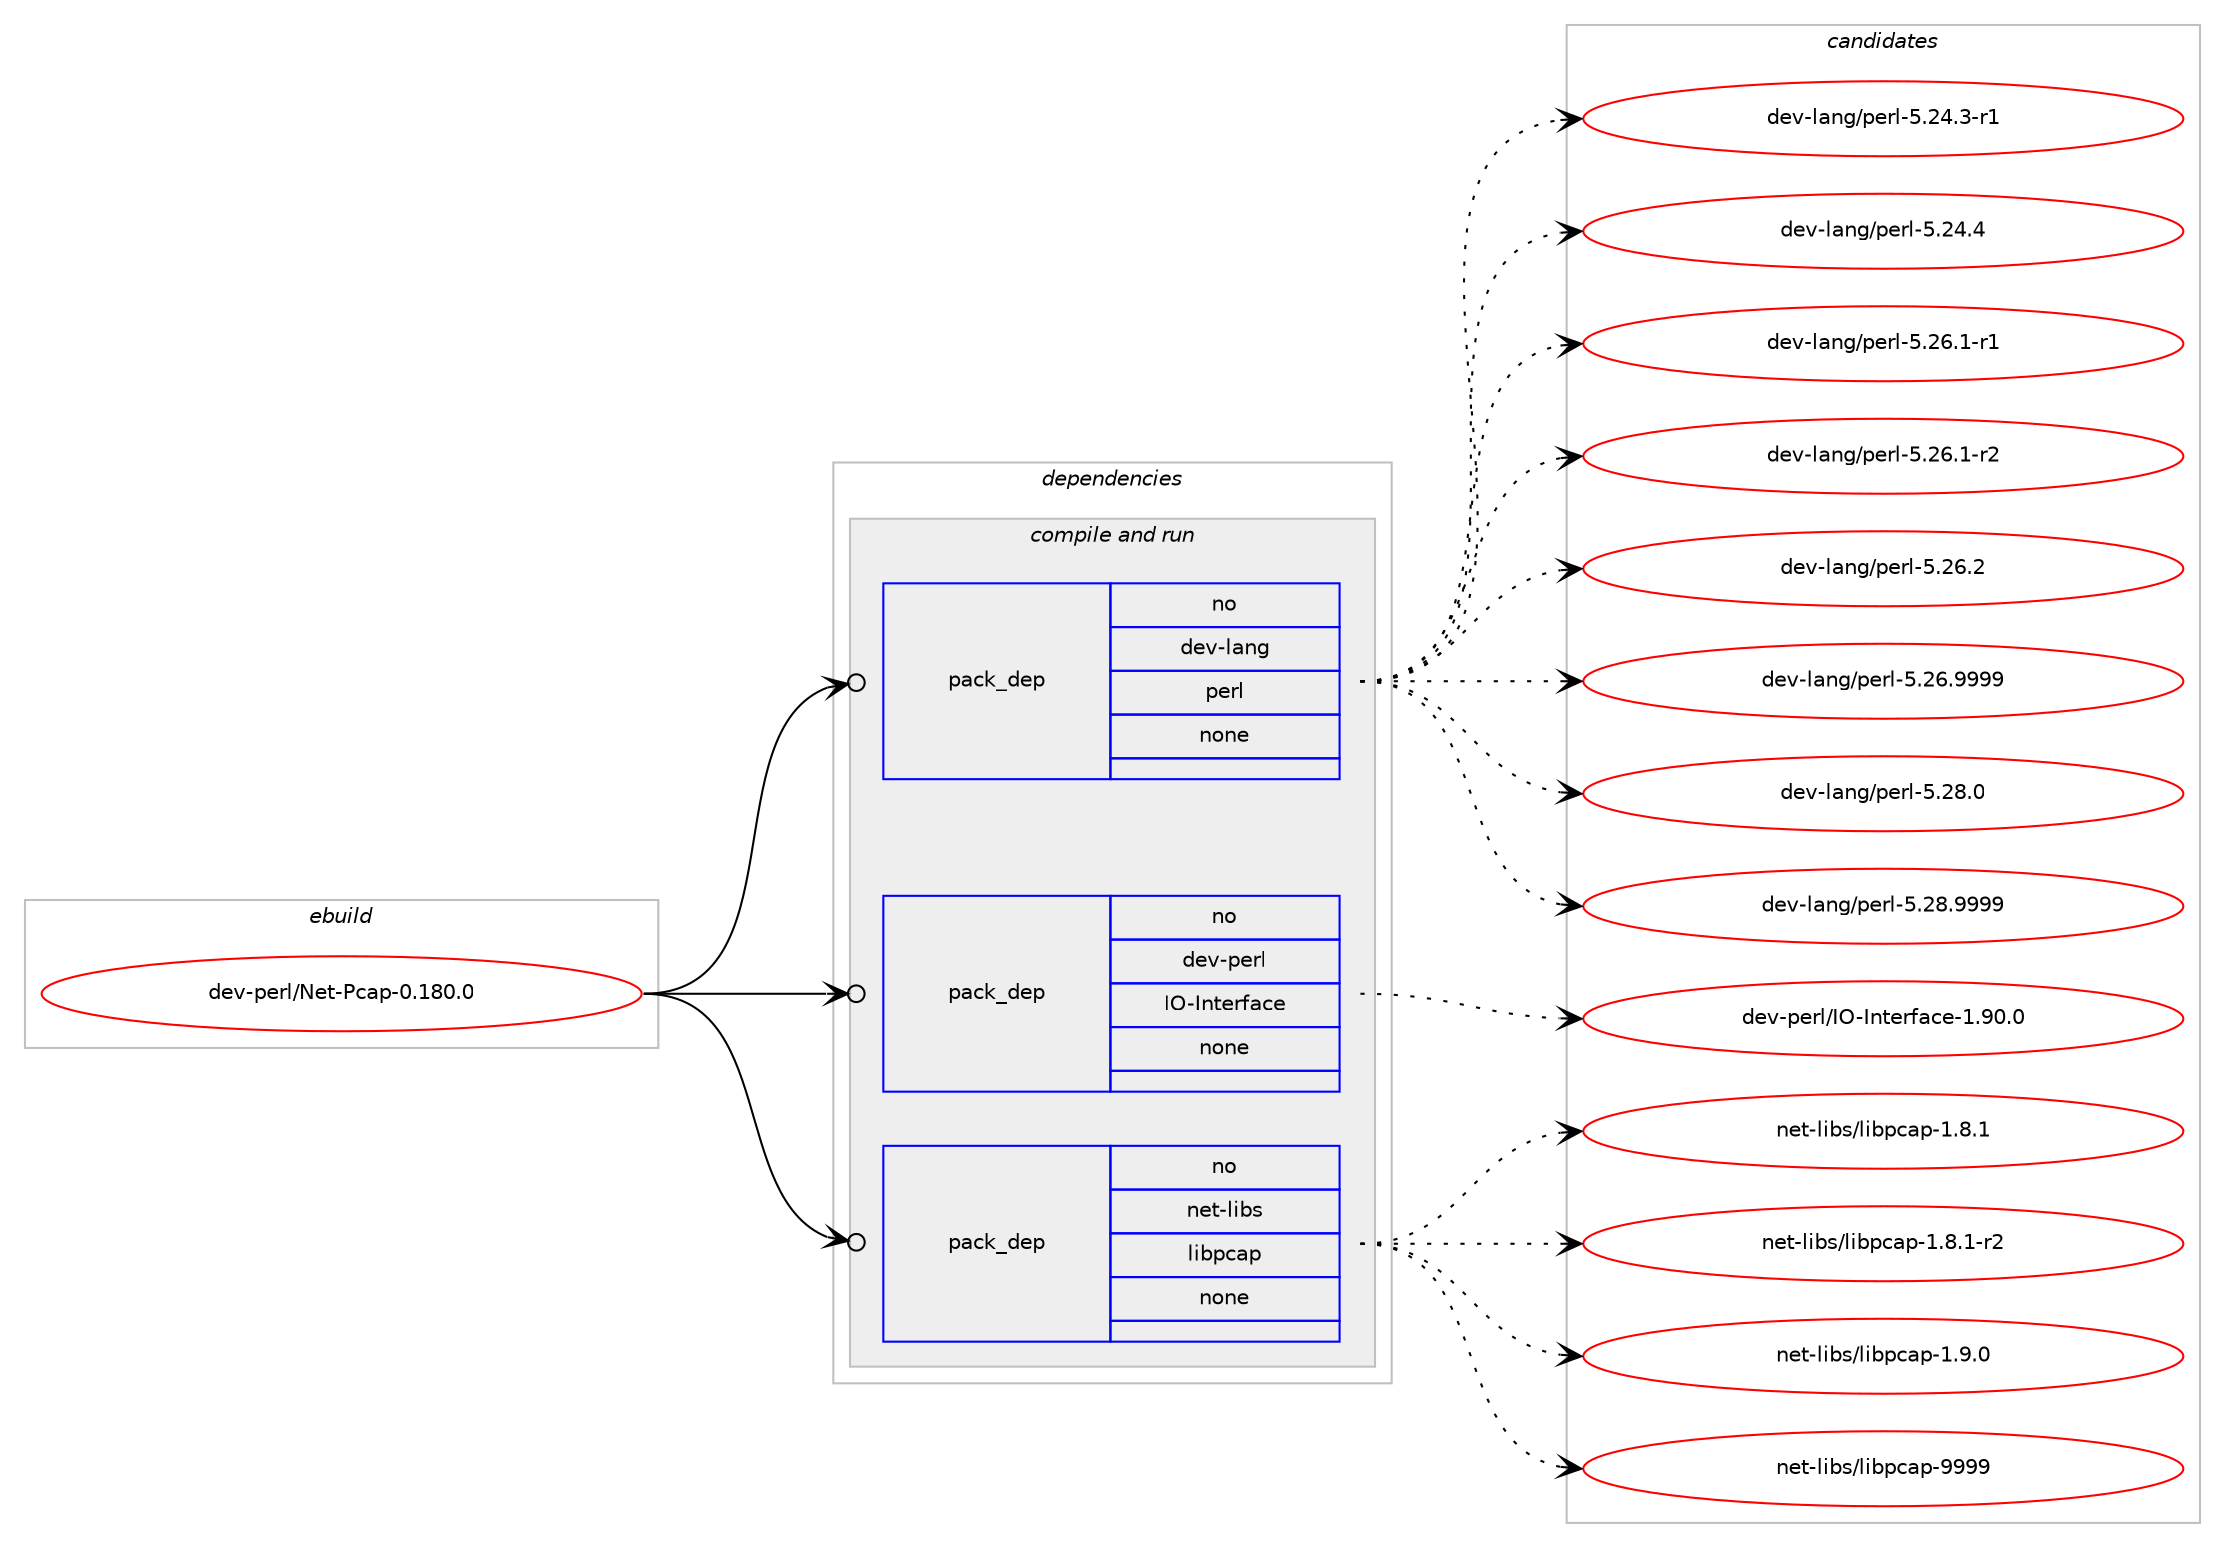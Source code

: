 digraph prolog {

# *************
# Graph options
# *************

newrank=true;
concentrate=true;
compound=true;
graph [rankdir=LR,fontname=Helvetica,fontsize=10,ranksep=1.5];#, ranksep=2.5, nodesep=0.2];
edge  [arrowhead=vee];
node  [fontname=Helvetica,fontsize=10];

# **********
# The ebuild
# **********

subgraph cluster_leftcol {
color=gray;
rank=same;
label=<<i>ebuild</i>>;
id [label="dev-perl/Net-Pcap-0.180.0", color=red, width=4, href="../dev-perl/Net-Pcap-0.180.0.svg"];
}

# ****************
# The dependencies
# ****************

subgraph cluster_midcol {
color=gray;
label=<<i>dependencies</i>>;
subgraph cluster_compile {
fillcolor="#eeeeee";
style=filled;
label=<<i>compile</i>>;
}
subgraph cluster_compileandrun {
fillcolor="#eeeeee";
style=filled;
label=<<i>compile and run</i>>;
subgraph pack994675 {
dependency1386316 [label=<<TABLE BORDER="0" CELLBORDER="1" CELLSPACING="0" CELLPADDING="4" WIDTH="220"><TR><TD ROWSPAN="6" CELLPADDING="30">pack_dep</TD></TR><TR><TD WIDTH="110">no</TD></TR><TR><TD>dev-lang</TD></TR><TR><TD>perl</TD></TR><TR><TD>none</TD></TR><TR><TD></TD></TR></TABLE>>, shape=none, color=blue];
}
id:e -> dependency1386316:w [weight=20,style="solid",arrowhead="odotvee"];
subgraph pack994676 {
dependency1386317 [label=<<TABLE BORDER="0" CELLBORDER="1" CELLSPACING="0" CELLPADDING="4" WIDTH="220"><TR><TD ROWSPAN="6" CELLPADDING="30">pack_dep</TD></TR><TR><TD WIDTH="110">no</TD></TR><TR><TD>dev-perl</TD></TR><TR><TD>IO-Interface</TD></TR><TR><TD>none</TD></TR><TR><TD></TD></TR></TABLE>>, shape=none, color=blue];
}
id:e -> dependency1386317:w [weight=20,style="solid",arrowhead="odotvee"];
subgraph pack994677 {
dependency1386318 [label=<<TABLE BORDER="0" CELLBORDER="1" CELLSPACING="0" CELLPADDING="4" WIDTH="220"><TR><TD ROWSPAN="6" CELLPADDING="30">pack_dep</TD></TR><TR><TD WIDTH="110">no</TD></TR><TR><TD>net-libs</TD></TR><TR><TD>libpcap</TD></TR><TR><TD>none</TD></TR><TR><TD></TD></TR></TABLE>>, shape=none, color=blue];
}
id:e -> dependency1386318:w [weight=20,style="solid",arrowhead="odotvee"];
}
subgraph cluster_run {
fillcolor="#eeeeee";
style=filled;
label=<<i>run</i>>;
}
}

# **************
# The candidates
# **************

subgraph cluster_choices {
rank=same;
color=gray;
label=<<i>candidates</i>>;

subgraph choice994675 {
color=black;
nodesep=1;
choice100101118451089711010347112101114108455346505246514511449 [label="dev-lang/perl-5.24.3-r1", color=red, width=4,href="../dev-lang/perl-5.24.3-r1.svg"];
choice10010111845108971101034711210111410845534650524652 [label="dev-lang/perl-5.24.4", color=red, width=4,href="../dev-lang/perl-5.24.4.svg"];
choice100101118451089711010347112101114108455346505446494511449 [label="dev-lang/perl-5.26.1-r1", color=red, width=4,href="../dev-lang/perl-5.26.1-r1.svg"];
choice100101118451089711010347112101114108455346505446494511450 [label="dev-lang/perl-5.26.1-r2", color=red, width=4,href="../dev-lang/perl-5.26.1-r2.svg"];
choice10010111845108971101034711210111410845534650544650 [label="dev-lang/perl-5.26.2", color=red, width=4,href="../dev-lang/perl-5.26.2.svg"];
choice10010111845108971101034711210111410845534650544657575757 [label="dev-lang/perl-5.26.9999", color=red, width=4,href="../dev-lang/perl-5.26.9999.svg"];
choice10010111845108971101034711210111410845534650564648 [label="dev-lang/perl-5.28.0", color=red, width=4,href="../dev-lang/perl-5.28.0.svg"];
choice10010111845108971101034711210111410845534650564657575757 [label="dev-lang/perl-5.28.9999", color=red, width=4,href="../dev-lang/perl-5.28.9999.svg"];
dependency1386316:e -> choice100101118451089711010347112101114108455346505246514511449:w [style=dotted,weight="100"];
dependency1386316:e -> choice10010111845108971101034711210111410845534650524652:w [style=dotted,weight="100"];
dependency1386316:e -> choice100101118451089711010347112101114108455346505446494511449:w [style=dotted,weight="100"];
dependency1386316:e -> choice100101118451089711010347112101114108455346505446494511450:w [style=dotted,weight="100"];
dependency1386316:e -> choice10010111845108971101034711210111410845534650544650:w [style=dotted,weight="100"];
dependency1386316:e -> choice10010111845108971101034711210111410845534650544657575757:w [style=dotted,weight="100"];
dependency1386316:e -> choice10010111845108971101034711210111410845534650564648:w [style=dotted,weight="100"];
dependency1386316:e -> choice10010111845108971101034711210111410845534650564657575757:w [style=dotted,weight="100"];
}
subgraph choice994676 {
color=black;
nodesep=1;
choice100101118451121011141084773794573110116101114102979910145494657484648 [label="dev-perl/IO-Interface-1.90.0", color=red, width=4,href="../dev-perl/IO-Interface-1.90.0.svg"];
dependency1386317:e -> choice100101118451121011141084773794573110116101114102979910145494657484648:w [style=dotted,weight="100"];
}
subgraph choice994677 {
color=black;
nodesep=1;
choice110101116451081059811547108105981129997112454946564649 [label="net-libs/libpcap-1.8.1", color=red, width=4,href="../net-libs/libpcap-1.8.1.svg"];
choice1101011164510810598115471081059811299971124549465646494511450 [label="net-libs/libpcap-1.8.1-r2", color=red, width=4,href="../net-libs/libpcap-1.8.1-r2.svg"];
choice110101116451081059811547108105981129997112454946574648 [label="net-libs/libpcap-1.9.0", color=red, width=4,href="../net-libs/libpcap-1.9.0.svg"];
choice1101011164510810598115471081059811299971124557575757 [label="net-libs/libpcap-9999", color=red, width=4,href="../net-libs/libpcap-9999.svg"];
dependency1386318:e -> choice110101116451081059811547108105981129997112454946564649:w [style=dotted,weight="100"];
dependency1386318:e -> choice1101011164510810598115471081059811299971124549465646494511450:w [style=dotted,weight="100"];
dependency1386318:e -> choice110101116451081059811547108105981129997112454946574648:w [style=dotted,weight="100"];
dependency1386318:e -> choice1101011164510810598115471081059811299971124557575757:w [style=dotted,weight="100"];
}
}

}
